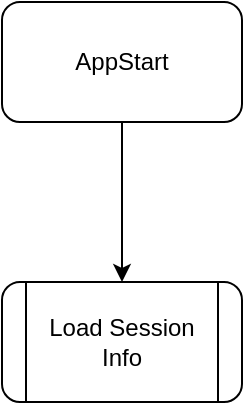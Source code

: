 <mxfile version="20.0.1" type="device"><diagram id="CGdEQnDY6KxdFuAiBPBw" name="Page-1"><mxGraphModel dx="1172" dy="628" grid="1" gridSize="10" guides="1" tooltips="1" connect="1" arrows="1" fold="1" page="1" pageScale="1" pageWidth="850" pageHeight="1100" math="0" shadow="0"><root><mxCell id="0"/><mxCell id="1" parent="0"/><mxCell id="M31wGZWRtvssByQqN91V-3" value="" style="edgeStyle=orthogonalEdgeStyle;rounded=0;orthogonalLoop=1;jettySize=auto;html=1;" parent="1" source="M31wGZWRtvssByQqN91V-1" target="M31wGZWRtvssByQqN91V-2" edge="1"><mxGeometry relative="1" as="geometry"/></mxCell><mxCell id="M31wGZWRtvssByQqN91V-1" value="AppStart" style="rounded=1;whiteSpace=wrap;html=1;" parent="1" vertex="1"><mxGeometry x="170" y="120" width="120" height="60" as="geometry"/></mxCell><mxCell id="M31wGZWRtvssByQqN91V-2" value="Load Session Info" style="shape=process;whiteSpace=wrap;html=1;backgroundOutline=1;rounded=1;" parent="1" vertex="1"><mxGeometry x="170" y="260" width="120" height="60" as="geometry"/></mxCell></root></mxGraphModel></diagram></mxfile>